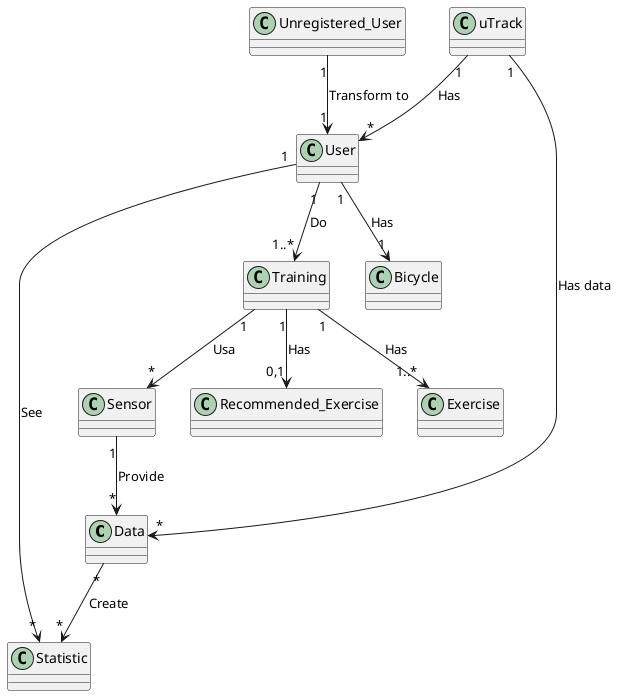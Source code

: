 @startuml

class Data {
}
class Statistic {
}
class Sensor {
}
class Training {
}
class Recommended_Exercise {
}
class Unregistered_User {
}
class uTrack {
}
class User {
}
class Bicycle {
}
class Exercise {
}

uTrack "1" --> "*" Data : "Has data"
uTrack "1" --> "*" User : "Has"
Data "*" --> "*" Statistic : "Create"
User "1" --> "*" Statistic : "See"
Unregistered_User "1" --> "1" User : "Transform to"
User "1" --> "1" Bicycle : "Has"
User "1" --> "1..*" Training : "Do"
Training "1" --> "1..*" Exercise : "Has"
Training "1" --> "0,1" Recommended_Exercise : "Has"
Training "1" --> "*" Sensor : "Usa"
Sensor "1" --> "*" Data : "Provide"

@enduml